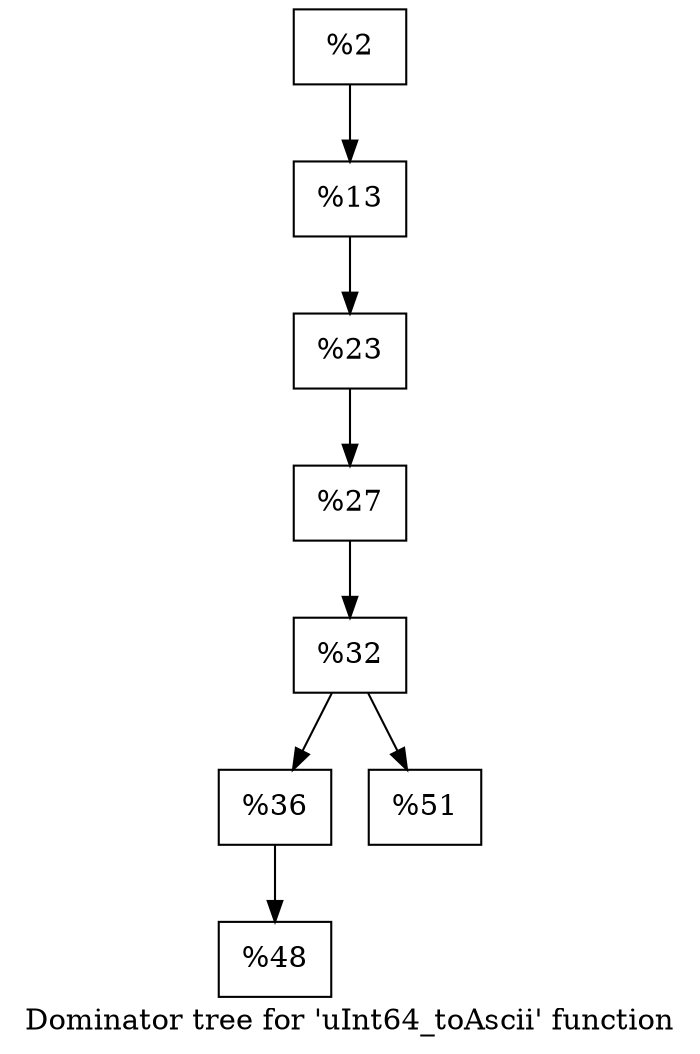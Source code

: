 digraph "Dominator tree for 'uInt64_toAscii' function" {
	label="Dominator tree for 'uInt64_toAscii' function";

	Node0x1e84290 [shape=record,label="{%2}"];
	Node0x1e84290 -> Node0x1e8de30;
	Node0x1e8de30 [shape=record,label="{%13}"];
	Node0x1e8de30 -> Node0x218e040;
	Node0x218e040 [shape=record,label="{%23}"];
	Node0x218e040 -> Node0x2137920;
	Node0x2137920 [shape=record,label="{%27}"];
	Node0x2137920 -> Node0x1f13600;
	Node0x1f13600 [shape=record,label="{%32}"];
	Node0x1f13600 -> Node0x1fc00c0;
	Node0x1f13600 -> Node0x20c0ac0;
	Node0x1fc00c0 [shape=record,label="{%36}"];
	Node0x1fc00c0 -> Node0x2209ee0;
	Node0x2209ee0 [shape=record,label="{%48}"];
	Node0x20c0ac0 [shape=record,label="{%51}"];
}
